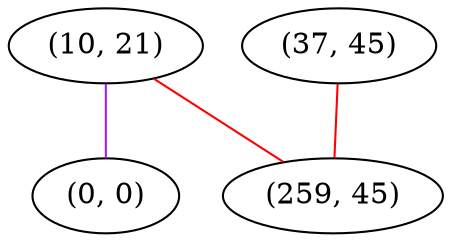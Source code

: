 graph "" {
"(10, 21)";
"(0, 0)";
"(37, 45)";
"(259, 45)";
"(10, 21)" -- "(0, 0)"  [color=purple, key=0, weight=4];
"(10, 21)" -- "(259, 45)"  [color=red, key=0, weight=1];
"(37, 45)" -- "(259, 45)"  [color=red, key=0, weight=1];
}
